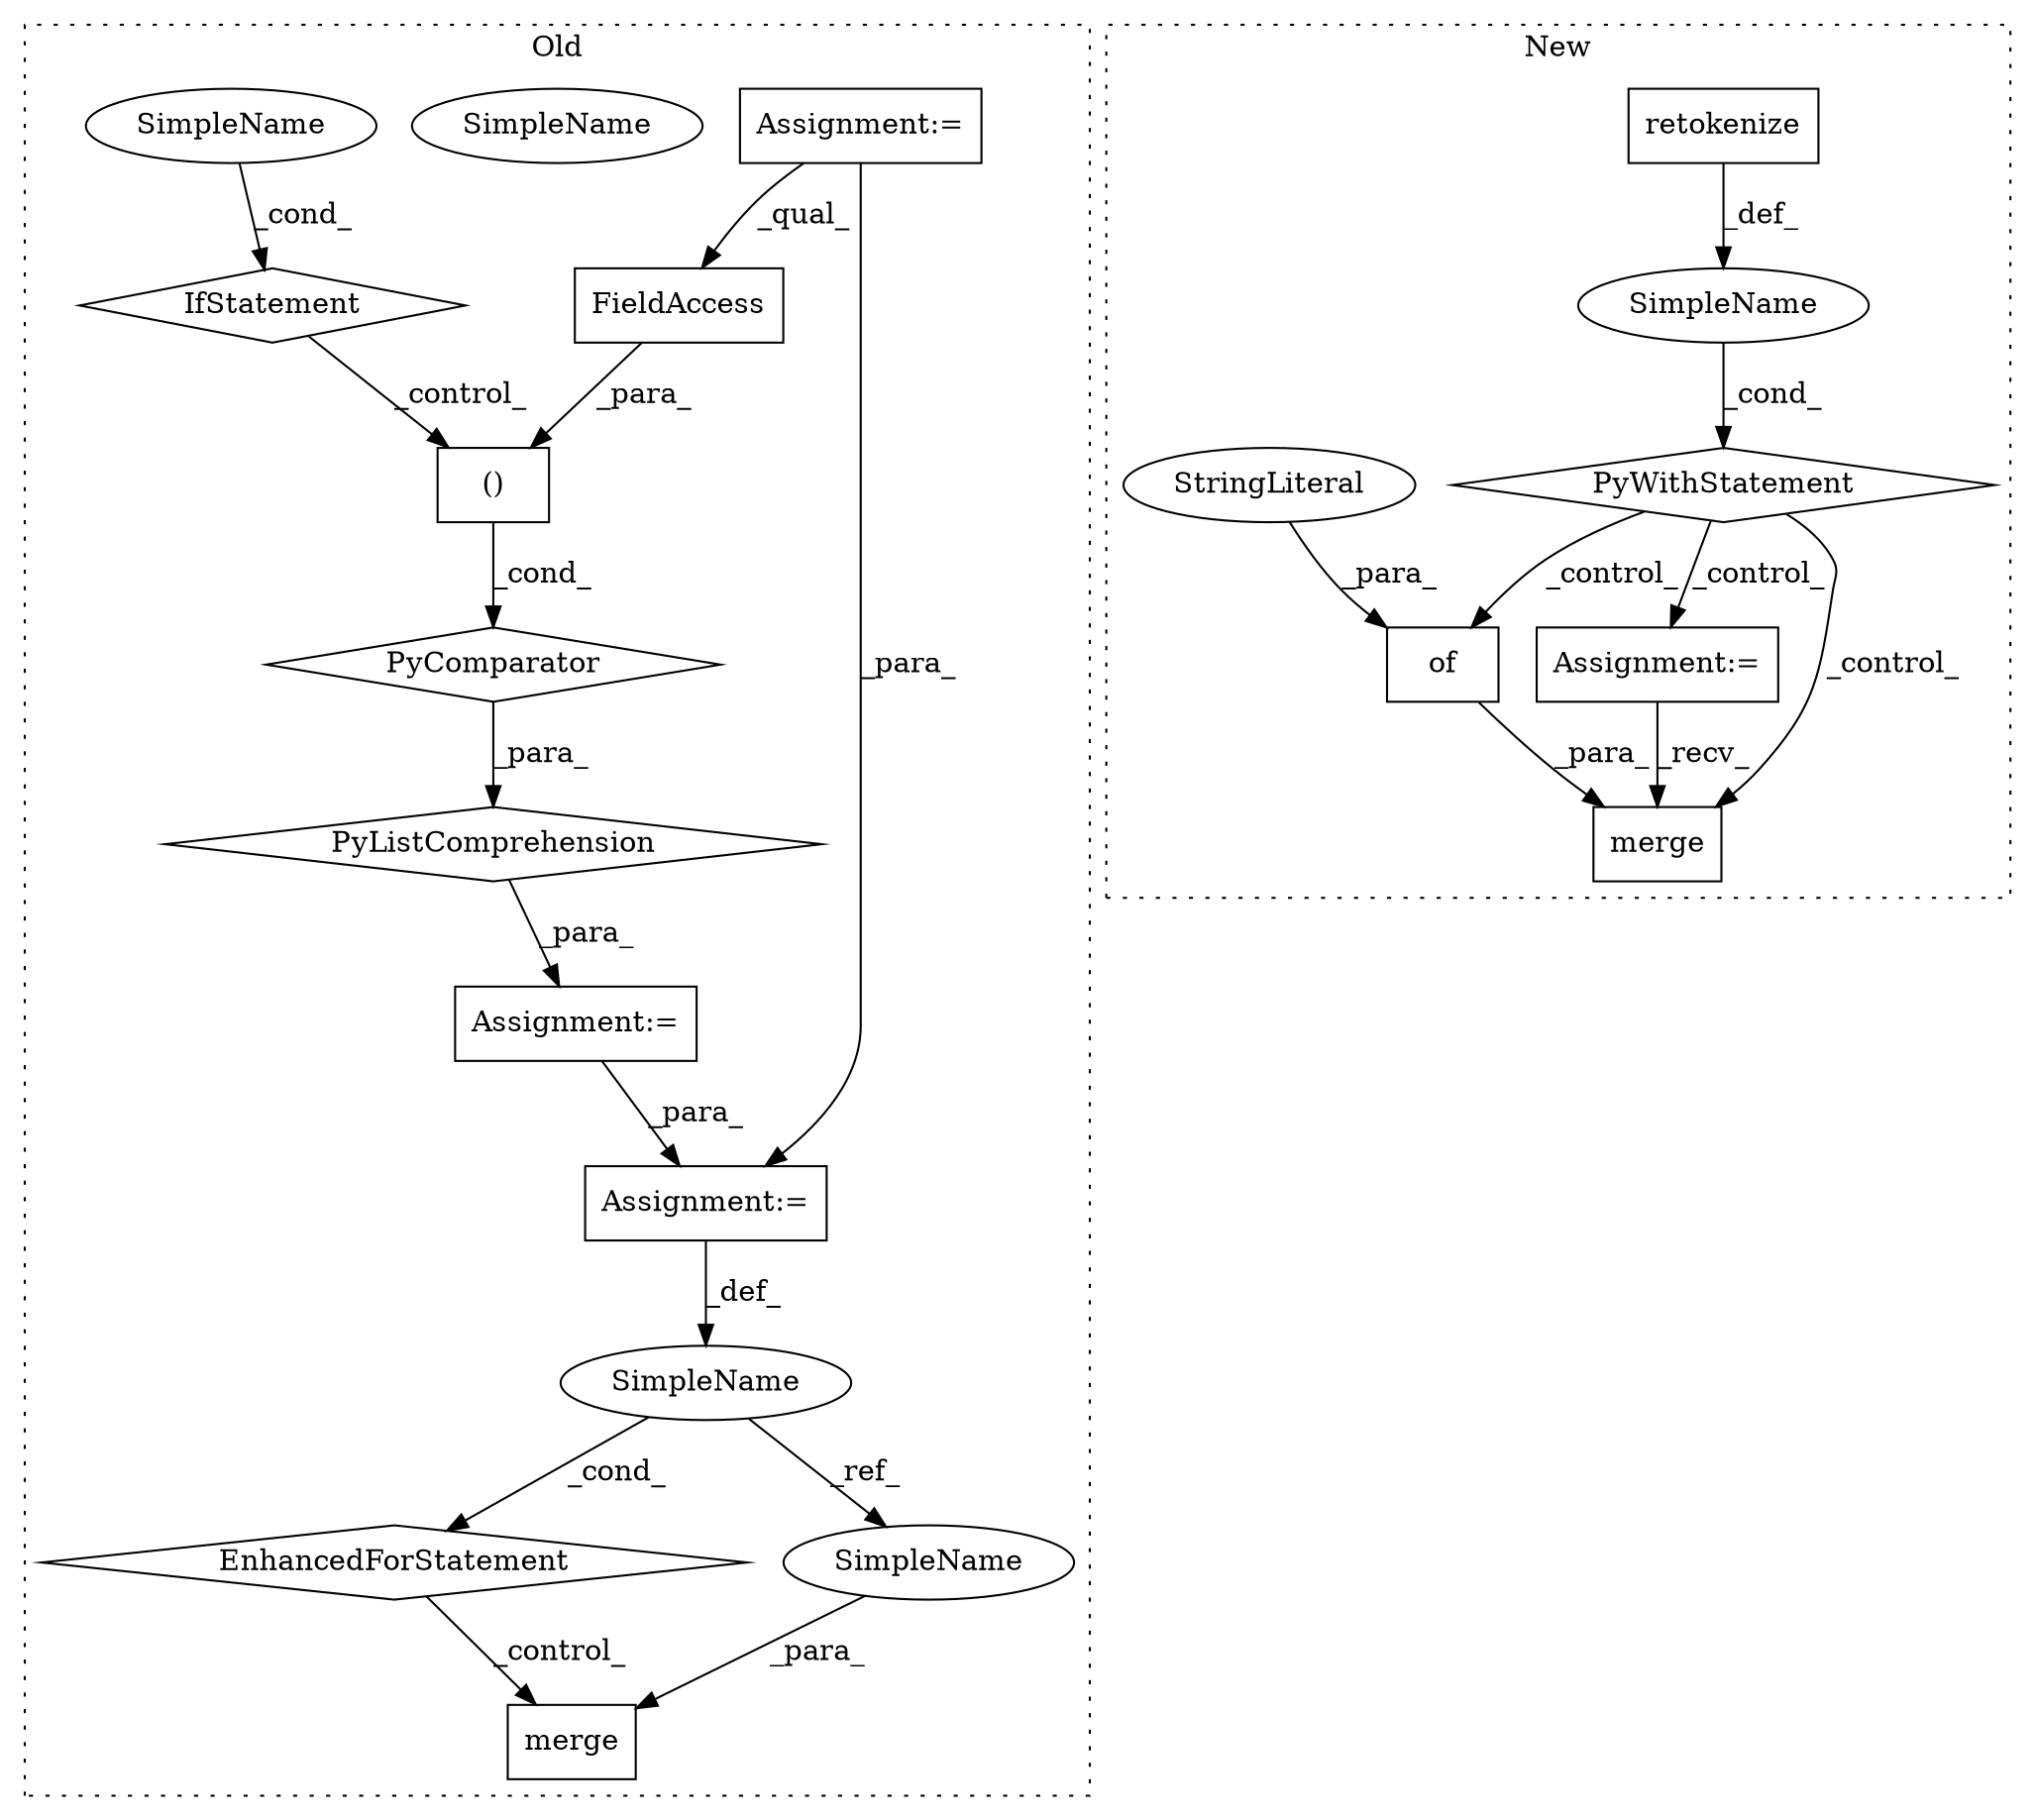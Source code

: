digraph G {
subgraph cluster0 {
1 [label="PyListComprehension" a="109" s="3681" l="183" shape="diamond"];
6 [label="PyComparator" a="113" s="3827" l="24" shape="diamond"];
8 [label="Assignment:=" a="7" s="3827" l="24" shape="box"];
9 [label="FieldAccess" a="22" s="3760" l="8" shape="box"];
10 [label="Assignment:=" a="7" s="3664" l="17" shape="box"];
11 [label="()" a="106" s="3681" l="87" shape="box"];
12 [label="SimpleName" a="42" s="3846" l="5" shape="ellipse"];
13 [label="IfStatement" a="25" s="3827" l="24" shape="diamond"];
14 [label="EnhancedForStatement" a="70" s="3859,3968" l="93,2" shape="diamond"];
15 [label="merge" a="32" s="3989,4022" l="6,1" shape="box"];
16 [label="SimpleName" a="42" s="3956" l="5" shape="ellipse"];
17 [label="Assignment:=" a="7" s="3859,3968" l="93,2" shape="box"];
20 [label="SimpleName" a="42" s="4011" l="5" shape="ellipse"];
21 [label="SimpleName" a="42" s="3846" l="5" shape="ellipse"];
label = "Old";
style="dotted";
}
subgraph cluster1 {
2 [label="retokenize" a="32" s="2980" l="12" shape="box"];
3 [label="PyWithStatement" a="104" s="2966,2992" l="10,2" shape="diamond"];
4 [label="merge" a="32" s="3099,3134" l="6,1" shape="box"];
5 [label="SimpleName" a="42" s="" l="" shape="ellipse"];
7 [label="Assignment:=" a="7" s="3006" l="11" shape="box"];
18 [label="of" a="32" s="3035,3078" l="3,1" shape="box"];
19 [label="StringLiteral" a="45" s="3057" l="6" shape="ellipse"];
label = "New";
style="dotted";
}
1 -> 10 [label="_para_"];
2 -> 5 [label="_def_"];
3 -> 18 [label="_control_"];
3 -> 7 [label="_control_"];
3 -> 4 [label="_control_"];
5 -> 3 [label="_cond_"];
6 -> 1 [label="_para_"];
7 -> 4 [label="_recv_"];
8 -> 9 [label="_qual_"];
8 -> 17 [label="_para_"];
9 -> 11 [label="_para_"];
10 -> 17 [label="_para_"];
11 -> 6 [label="_cond_"];
13 -> 11 [label="_control_"];
14 -> 15 [label="_control_"];
16 -> 20 [label="_ref_"];
16 -> 14 [label="_cond_"];
17 -> 16 [label="_def_"];
18 -> 4 [label="_para_"];
19 -> 18 [label="_para_"];
20 -> 15 [label="_para_"];
21 -> 13 [label="_cond_"];
}